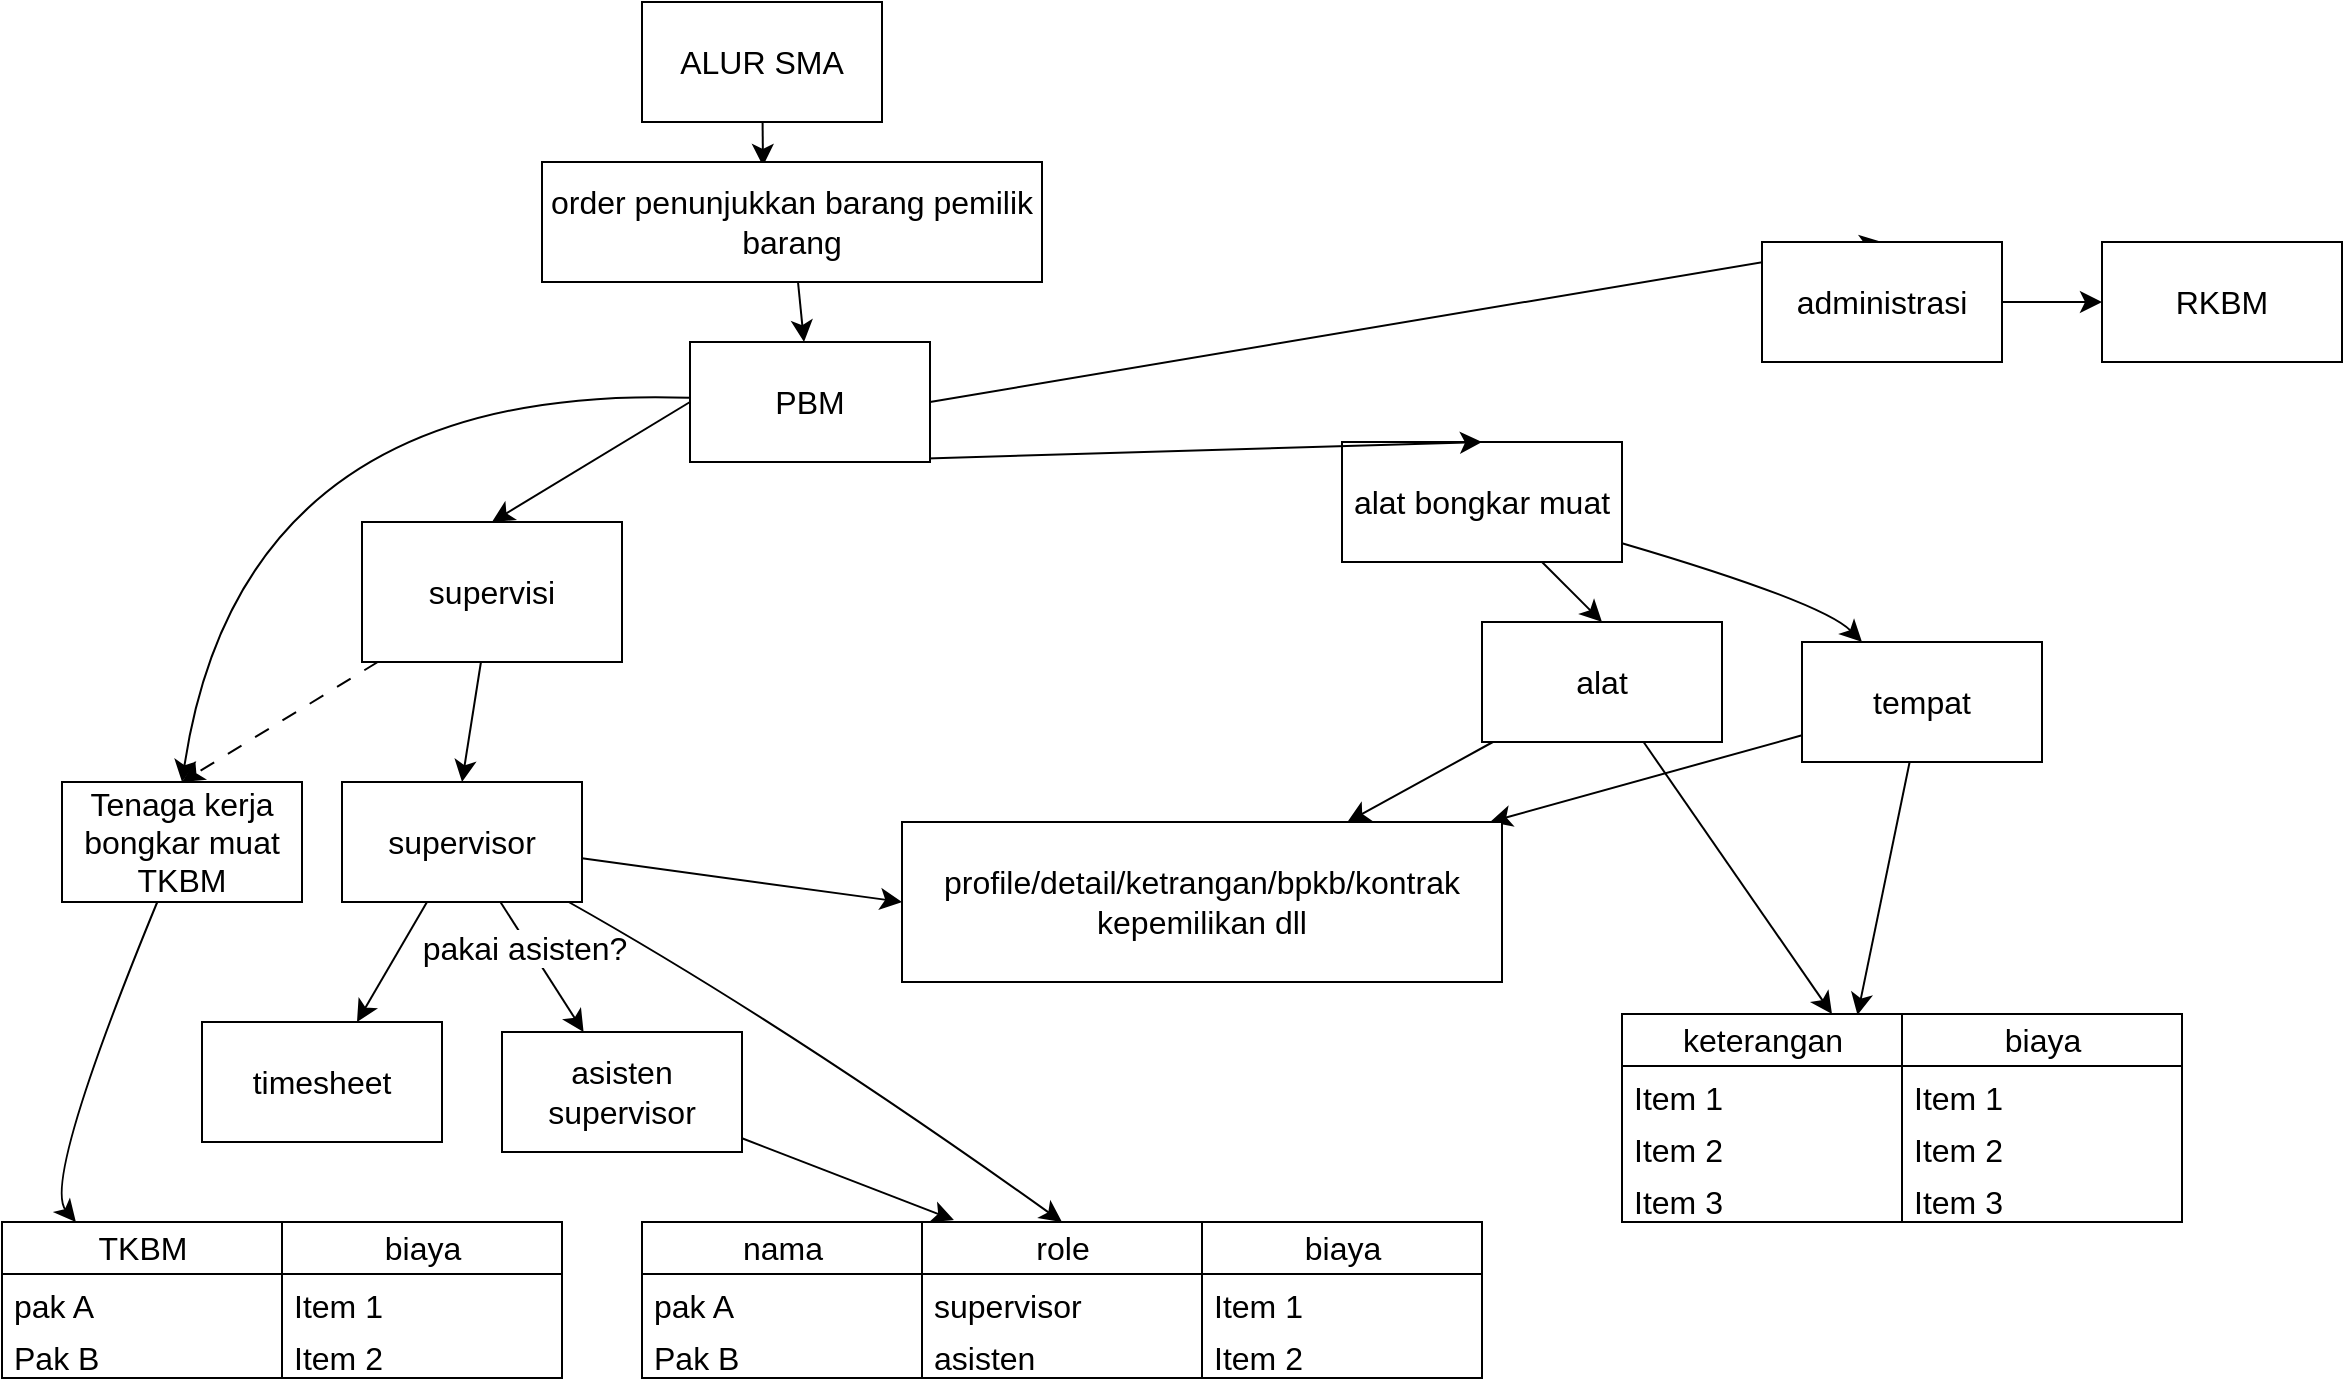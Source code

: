 <mxfile version="21.1.4" type="github">
  <diagram id="C5RBs43oDa-KdzZeNtuy" name="Page-1">
    <mxGraphModel dx="1687" dy="1007" grid="1" gridSize="10" guides="1" tooltips="1" connect="1" arrows="1" fold="1" page="1" pageScale="1" pageWidth="827" pageHeight="1169" math="0" shadow="0">
      <root>
        <mxCell id="WIyWlLk6GJQsqaUBKTNV-0" />
        <mxCell id="WIyWlLk6GJQsqaUBKTNV-1" parent="WIyWlLk6GJQsqaUBKTNV-0" />
        <mxCell id="5s6abOLHgdyf84tz-Ydi-9" style="edgeStyle=none;curved=1;rounded=0;orthogonalLoop=1;jettySize=auto;html=1;entryX=0.442;entryY=0.033;entryDx=0;entryDy=0;entryPerimeter=0;fontSize=12;startSize=8;endSize=8;" edge="1" parent="WIyWlLk6GJQsqaUBKTNV-1" source="5s6abOLHgdyf84tz-Ydi-0" target="5s6abOLHgdyf84tz-Ydi-8">
          <mxGeometry relative="1" as="geometry" />
        </mxCell>
        <mxCell id="5s6abOLHgdyf84tz-Ydi-0" value="ALUR SMA" style="rounded=0;whiteSpace=wrap;html=1;fontSize=16;" vertex="1" parent="WIyWlLk6GJQsqaUBKTNV-1">
          <mxGeometry x="330" y="70" width="120" height="60" as="geometry" />
        </mxCell>
        <mxCell id="5s6abOLHgdyf84tz-Ydi-21" style="edgeStyle=none;curved=1;rounded=0;orthogonalLoop=1;jettySize=auto;html=1;entryX=0.5;entryY=0;entryDx=0;entryDy=0;fontSize=12;startSize=8;endSize=8;" edge="1" parent="WIyWlLk6GJQsqaUBKTNV-1" source="5s6abOLHgdyf84tz-Ydi-1" target="5s6abOLHgdyf84tz-Ydi-4">
          <mxGeometry relative="1" as="geometry" />
        </mxCell>
        <mxCell id="5s6abOLHgdyf84tz-Ydi-68" style="edgeStyle=none;curved=1;rounded=0;orthogonalLoop=1;jettySize=auto;html=1;entryX=0.5;entryY=0;entryDx=0;entryDy=0;fontSize=12;startSize=8;endSize=8;dashed=1;dashPattern=8 8;" edge="1" parent="WIyWlLk6GJQsqaUBKTNV-1" source="5s6abOLHgdyf84tz-Ydi-1" target="5s6abOLHgdyf84tz-Ydi-19">
          <mxGeometry relative="1" as="geometry" />
        </mxCell>
        <mxCell id="5s6abOLHgdyf84tz-Ydi-1" value="supervisi" style="rounded=0;whiteSpace=wrap;html=1;fontSize=16;" vertex="1" parent="WIyWlLk6GJQsqaUBKTNV-1">
          <mxGeometry x="190" y="330" width="130" height="70" as="geometry" />
        </mxCell>
        <mxCell id="5s6abOLHgdyf84tz-Ydi-24" style="edgeStyle=none;curved=1;rounded=0;orthogonalLoop=1;jettySize=auto;html=1;fontSize=12;startSize=8;endSize=8;" edge="1" parent="WIyWlLk6GJQsqaUBKTNV-1" source="5s6abOLHgdyf84tz-Ydi-4" target="5s6abOLHgdyf84tz-Ydi-23">
          <mxGeometry relative="1" as="geometry" />
        </mxCell>
        <mxCell id="5s6abOLHgdyf84tz-Ydi-26" style="edgeStyle=none;curved=1;rounded=0;orthogonalLoop=1;jettySize=auto;html=1;fontSize=12;startSize=8;endSize=8;" edge="1" parent="WIyWlLk6GJQsqaUBKTNV-1" source="5s6abOLHgdyf84tz-Ydi-4" target="5s6abOLHgdyf84tz-Ydi-25">
          <mxGeometry relative="1" as="geometry" />
        </mxCell>
        <mxCell id="5s6abOLHgdyf84tz-Ydi-27" value="pakai asisten?" style="edgeLabel;html=1;align=center;verticalAlign=middle;resizable=0;points=[];fontSize=16;" vertex="1" connectable="0" parent="5s6abOLHgdyf84tz-Ydi-26">
          <mxGeometry x="-0.341" y="-3" relative="1" as="geometry">
            <mxPoint as="offset" />
          </mxGeometry>
        </mxCell>
        <mxCell id="5s6abOLHgdyf84tz-Ydi-51" style="edgeStyle=none;curved=1;rounded=0;orthogonalLoop=1;jettySize=auto;html=1;entryX=0.5;entryY=0;entryDx=0;entryDy=0;fontSize=12;startSize=8;endSize=8;" edge="1" parent="WIyWlLk6GJQsqaUBKTNV-1" source="5s6abOLHgdyf84tz-Ydi-4" target="5s6abOLHgdyf84tz-Ydi-48">
          <mxGeometry relative="1" as="geometry">
            <Array as="points">
              <mxPoint x="400" y="580" />
            </Array>
          </mxGeometry>
        </mxCell>
        <mxCell id="5s6abOLHgdyf84tz-Ydi-71" style="edgeStyle=none;curved=1;rounded=0;orthogonalLoop=1;jettySize=auto;html=1;entryX=0;entryY=0.5;entryDx=0;entryDy=0;fontSize=12;startSize=8;endSize=8;" edge="1" parent="WIyWlLk6GJQsqaUBKTNV-1" source="5s6abOLHgdyf84tz-Ydi-4" target="5s6abOLHgdyf84tz-Ydi-70">
          <mxGeometry relative="1" as="geometry" />
        </mxCell>
        <mxCell id="5s6abOLHgdyf84tz-Ydi-4" value="supervisor" style="rounded=0;whiteSpace=wrap;html=1;fontSize=16;" vertex="1" parent="WIyWlLk6GJQsqaUBKTNV-1">
          <mxGeometry x="180" y="460" width="120" height="60" as="geometry" />
        </mxCell>
        <mxCell id="5s6abOLHgdyf84tz-Ydi-16" style="edgeStyle=none;curved=1;rounded=0;orthogonalLoop=1;jettySize=auto;html=1;entryX=0.5;entryY=0;entryDx=0;entryDy=0;fontSize=12;startSize=8;endSize=8;" edge="1" parent="WIyWlLk6GJQsqaUBKTNV-1" source="5s6abOLHgdyf84tz-Ydi-7" target="5s6abOLHgdyf84tz-Ydi-15">
          <mxGeometry relative="1" as="geometry" />
        </mxCell>
        <mxCell id="5s6abOLHgdyf84tz-Ydi-18" style="edgeStyle=none;curved=1;rounded=0;orthogonalLoop=1;jettySize=auto;html=1;fontSize=12;startSize=8;endSize=8;" edge="1" parent="WIyWlLk6GJQsqaUBKTNV-1" source="5s6abOLHgdyf84tz-Ydi-7" target="5s6abOLHgdyf84tz-Ydi-17">
          <mxGeometry relative="1" as="geometry">
            <Array as="points">
              <mxPoint x="920" y="370" />
            </Array>
          </mxGeometry>
        </mxCell>
        <mxCell id="5s6abOLHgdyf84tz-Ydi-7" value="alat bongkar muat" style="rounded=0;whiteSpace=wrap;html=1;fontSize=16;" vertex="1" parent="WIyWlLk6GJQsqaUBKTNV-1">
          <mxGeometry x="680" y="290" width="140" height="60" as="geometry" />
        </mxCell>
        <mxCell id="5s6abOLHgdyf84tz-Ydi-10" style="edgeStyle=none;curved=1;rounded=0;orthogonalLoop=1;jettySize=auto;html=1;entryX=0.5;entryY=0;entryDx=0;entryDy=0;fontSize=12;startSize=8;endSize=8;exitX=0;exitY=0.5;exitDx=0;exitDy=0;" edge="1" parent="WIyWlLk6GJQsqaUBKTNV-1" source="5s6abOLHgdyf84tz-Ydi-64" target="5s6abOLHgdyf84tz-Ydi-1">
          <mxGeometry relative="1" as="geometry" />
        </mxCell>
        <mxCell id="5s6abOLHgdyf84tz-Ydi-12" style="edgeStyle=none;curved=1;rounded=0;orthogonalLoop=1;jettySize=auto;html=1;entryX=0.5;entryY=0;entryDx=0;entryDy=0;fontSize=12;startSize=8;endSize=8;exitX=0.5;exitY=1;exitDx=0;exitDy=0;" edge="1" parent="WIyWlLk6GJQsqaUBKTNV-1" source="5s6abOLHgdyf84tz-Ydi-64" target="5s6abOLHgdyf84tz-Ydi-7">
          <mxGeometry relative="1" as="geometry" />
        </mxCell>
        <mxCell id="5s6abOLHgdyf84tz-Ydi-14" style="edgeStyle=none;curved=1;rounded=0;orthogonalLoop=1;jettySize=auto;html=1;entryX=0.5;entryY=0;entryDx=0;entryDy=0;fontSize=12;startSize=8;endSize=8;exitX=1;exitY=0.5;exitDx=0;exitDy=0;" edge="1" parent="WIyWlLk6GJQsqaUBKTNV-1" source="5s6abOLHgdyf84tz-Ydi-64" target="5s6abOLHgdyf84tz-Ydi-13">
          <mxGeometry relative="1" as="geometry" />
        </mxCell>
        <mxCell id="5s6abOLHgdyf84tz-Ydi-65" style="edgeStyle=none;curved=1;rounded=0;orthogonalLoop=1;jettySize=auto;html=1;fontSize=12;startSize=8;endSize=8;" edge="1" parent="WIyWlLk6GJQsqaUBKTNV-1" source="5s6abOLHgdyf84tz-Ydi-8" target="5s6abOLHgdyf84tz-Ydi-64">
          <mxGeometry relative="1" as="geometry" />
        </mxCell>
        <mxCell id="5s6abOLHgdyf84tz-Ydi-8" value="order penunjukkan barang pemilik barang" style="rounded=0;whiteSpace=wrap;html=1;fontSize=16;" vertex="1" parent="WIyWlLk6GJQsqaUBKTNV-1">
          <mxGeometry x="280" y="150" width="250" height="60" as="geometry" />
        </mxCell>
        <mxCell id="5s6abOLHgdyf84tz-Ydi-75" style="edgeStyle=none;curved=1;rounded=0;orthogonalLoop=1;jettySize=auto;html=1;fontSize=12;startSize=8;endSize=8;" edge="1" parent="WIyWlLk6GJQsqaUBKTNV-1" source="5s6abOLHgdyf84tz-Ydi-13" target="5s6abOLHgdyf84tz-Ydi-74">
          <mxGeometry relative="1" as="geometry" />
        </mxCell>
        <mxCell id="5s6abOLHgdyf84tz-Ydi-13" value="administrasi" style="rounded=0;whiteSpace=wrap;html=1;fontSize=16;" vertex="1" parent="WIyWlLk6GJQsqaUBKTNV-1">
          <mxGeometry x="890" y="190" width="120" height="60" as="geometry" />
        </mxCell>
        <mxCell id="5s6abOLHgdyf84tz-Ydi-72" style="edgeStyle=none;curved=1;rounded=0;orthogonalLoop=1;jettySize=auto;html=1;fontSize=12;startSize=8;endSize=8;" edge="1" parent="WIyWlLk6GJQsqaUBKTNV-1" source="5s6abOLHgdyf84tz-Ydi-15" target="5s6abOLHgdyf84tz-Ydi-70">
          <mxGeometry relative="1" as="geometry" />
        </mxCell>
        <mxCell id="5s6abOLHgdyf84tz-Ydi-86" style="edgeStyle=none;curved=1;rounded=0;orthogonalLoop=1;jettySize=auto;html=1;entryX=0.75;entryY=0;entryDx=0;entryDy=0;fontSize=12;startSize=8;endSize=8;" edge="1" parent="WIyWlLk6GJQsqaUBKTNV-1" source="5s6abOLHgdyf84tz-Ydi-15" target="5s6abOLHgdyf84tz-Ydi-76">
          <mxGeometry relative="1" as="geometry" />
        </mxCell>
        <mxCell id="5s6abOLHgdyf84tz-Ydi-15" value="alat" style="rounded=0;whiteSpace=wrap;html=1;fontSize=16;" vertex="1" parent="WIyWlLk6GJQsqaUBKTNV-1">
          <mxGeometry x="750" y="380" width="120" height="60" as="geometry" />
        </mxCell>
        <mxCell id="5s6abOLHgdyf84tz-Ydi-73" style="edgeStyle=none;curved=1;rounded=0;orthogonalLoop=1;jettySize=auto;html=1;fontSize=12;startSize=8;endSize=8;" edge="1" parent="WIyWlLk6GJQsqaUBKTNV-1" source="5s6abOLHgdyf84tz-Ydi-17" target="5s6abOLHgdyf84tz-Ydi-70">
          <mxGeometry relative="1" as="geometry" />
        </mxCell>
        <mxCell id="5s6abOLHgdyf84tz-Ydi-87" style="edgeStyle=none;curved=1;rounded=0;orthogonalLoop=1;jettySize=auto;html=1;entryX=0.841;entryY=0.005;entryDx=0;entryDy=0;entryPerimeter=0;fontSize=12;startSize=8;endSize=8;" edge="1" parent="WIyWlLk6GJQsqaUBKTNV-1" source="5s6abOLHgdyf84tz-Ydi-17" target="5s6abOLHgdyf84tz-Ydi-76">
          <mxGeometry relative="1" as="geometry" />
        </mxCell>
        <mxCell id="5s6abOLHgdyf84tz-Ydi-17" value="tempat" style="rounded=0;whiteSpace=wrap;html=1;fontSize=16;" vertex="1" parent="WIyWlLk6GJQsqaUBKTNV-1">
          <mxGeometry x="910" y="390" width="120" height="60" as="geometry" />
        </mxCell>
        <mxCell id="5s6abOLHgdyf84tz-Ydi-61" style="edgeStyle=none;curved=1;rounded=0;orthogonalLoop=1;jettySize=auto;html=1;fontSize=12;startSize=8;endSize=8;" edge="1" parent="WIyWlLk6GJQsqaUBKTNV-1" source="5s6abOLHgdyf84tz-Ydi-19" target="5s6abOLHgdyf84tz-Ydi-52">
          <mxGeometry relative="1" as="geometry">
            <Array as="points">
              <mxPoint x="30" y="660" />
            </Array>
          </mxGeometry>
        </mxCell>
        <mxCell id="5s6abOLHgdyf84tz-Ydi-19" value="Tenaga kerja bongkar muat TKBM" style="rounded=0;whiteSpace=wrap;html=1;fontSize=16;" vertex="1" parent="WIyWlLk6GJQsqaUBKTNV-1">
          <mxGeometry x="40" y="460" width="120" height="60" as="geometry" />
        </mxCell>
        <mxCell id="5s6abOLHgdyf84tz-Ydi-23" value="timesheet" style="rounded=0;whiteSpace=wrap;html=1;fontSize=16;" vertex="1" parent="WIyWlLk6GJQsqaUBKTNV-1">
          <mxGeometry x="110" y="580" width="120" height="60" as="geometry" />
        </mxCell>
        <mxCell id="5s6abOLHgdyf84tz-Ydi-69" style="edgeStyle=none;curved=1;rounded=0;orthogonalLoop=1;jettySize=auto;html=1;entryX=0.114;entryY=-0.013;entryDx=0;entryDy=0;entryPerimeter=0;fontSize=12;startSize=8;endSize=8;" edge="1" parent="WIyWlLk6GJQsqaUBKTNV-1" source="5s6abOLHgdyf84tz-Ydi-25" target="5s6abOLHgdyf84tz-Ydi-48">
          <mxGeometry relative="1" as="geometry" />
        </mxCell>
        <mxCell id="5s6abOLHgdyf84tz-Ydi-25" value="asisten supervisor" style="rounded=0;whiteSpace=wrap;html=1;fontSize=16;" vertex="1" parent="WIyWlLk6GJQsqaUBKTNV-1">
          <mxGeometry x="260" y="585" width="120" height="60" as="geometry" />
        </mxCell>
        <mxCell id="5s6abOLHgdyf84tz-Ydi-62" value="" style="group" vertex="1" connectable="0" parent="WIyWlLk6GJQsqaUBKTNV-1">
          <mxGeometry x="10" y="680" width="280" height="78" as="geometry" />
        </mxCell>
        <mxCell id="5s6abOLHgdyf84tz-Ydi-52" value="TKBM" style="swimlane;fontStyle=0;childLayout=stackLayout;horizontal=1;startSize=26;fillColor=none;horizontalStack=0;resizeParent=1;resizeParentMax=0;resizeLast=0;collapsible=1;marginBottom=0;html=1;fontSize=16;" vertex="1" parent="5s6abOLHgdyf84tz-Ydi-62">
          <mxGeometry width="140" height="78" as="geometry" />
        </mxCell>
        <mxCell id="5s6abOLHgdyf84tz-Ydi-53" value="pak A" style="text;strokeColor=none;fillColor=none;align=left;verticalAlign=top;spacingLeft=4;spacingRight=4;overflow=hidden;rotatable=0;points=[[0,0.5],[1,0.5]];portConstraint=eastwest;whiteSpace=wrap;html=1;fontSize=16;" vertex="1" parent="5s6abOLHgdyf84tz-Ydi-52">
          <mxGeometry y="26" width="140" height="26" as="geometry" />
        </mxCell>
        <mxCell id="5s6abOLHgdyf84tz-Ydi-54" value="Pak B" style="text;strokeColor=none;fillColor=none;align=left;verticalAlign=top;spacingLeft=4;spacingRight=4;overflow=hidden;rotatable=0;points=[[0,0.5],[1,0.5]];portConstraint=eastwest;whiteSpace=wrap;html=1;fontSize=16;" vertex="1" parent="5s6abOLHgdyf84tz-Ydi-52">
          <mxGeometry y="52" width="140" height="26" as="geometry" />
        </mxCell>
        <mxCell id="5s6abOLHgdyf84tz-Ydi-55" value="biaya" style="swimlane;fontStyle=0;childLayout=stackLayout;horizontal=1;startSize=26;fillColor=none;horizontalStack=0;resizeParent=1;resizeParentMax=0;resizeLast=0;collapsible=1;marginBottom=0;html=1;fontSize=16;" vertex="1" parent="5s6abOLHgdyf84tz-Ydi-62">
          <mxGeometry x="140" width="140" height="78" as="geometry" />
        </mxCell>
        <mxCell id="5s6abOLHgdyf84tz-Ydi-56" value="Item 1" style="text;strokeColor=none;fillColor=none;align=left;verticalAlign=top;spacingLeft=4;spacingRight=4;overflow=hidden;rotatable=0;points=[[0,0.5],[1,0.5]];portConstraint=eastwest;whiteSpace=wrap;html=1;fontSize=16;" vertex="1" parent="5s6abOLHgdyf84tz-Ydi-55">
          <mxGeometry y="26" width="140" height="26" as="geometry" />
        </mxCell>
        <mxCell id="5s6abOLHgdyf84tz-Ydi-57" value="Item 2" style="text;strokeColor=none;fillColor=none;align=left;verticalAlign=top;spacingLeft=4;spacingRight=4;overflow=hidden;rotatable=0;points=[[0,0.5],[1,0.5]];portConstraint=eastwest;whiteSpace=wrap;html=1;fontSize=16;" vertex="1" parent="5s6abOLHgdyf84tz-Ydi-55">
          <mxGeometry y="52" width="140" height="26" as="geometry" />
        </mxCell>
        <mxCell id="5s6abOLHgdyf84tz-Ydi-63" value="" style="group" vertex="1" connectable="0" parent="WIyWlLk6GJQsqaUBKTNV-1">
          <mxGeometry x="330" y="680" width="420" height="78" as="geometry" />
        </mxCell>
        <mxCell id="5s6abOLHgdyf84tz-Ydi-32" value="nama" style="swimlane;fontStyle=0;childLayout=stackLayout;horizontal=1;startSize=26;fillColor=none;horizontalStack=0;resizeParent=1;resizeParentMax=0;resizeLast=0;collapsible=1;marginBottom=0;html=1;fontSize=16;" vertex="1" parent="5s6abOLHgdyf84tz-Ydi-63">
          <mxGeometry width="140" height="78" as="geometry" />
        </mxCell>
        <mxCell id="5s6abOLHgdyf84tz-Ydi-33" value="pak A" style="text;strokeColor=none;fillColor=none;align=left;verticalAlign=top;spacingLeft=4;spacingRight=4;overflow=hidden;rotatable=0;points=[[0,0.5],[1,0.5]];portConstraint=eastwest;whiteSpace=wrap;html=1;fontSize=16;" vertex="1" parent="5s6abOLHgdyf84tz-Ydi-32">
          <mxGeometry y="26" width="140" height="26" as="geometry" />
        </mxCell>
        <mxCell id="5s6abOLHgdyf84tz-Ydi-34" value="Pak B" style="text;strokeColor=none;fillColor=none;align=left;verticalAlign=top;spacingLeft=4;spacingRight=4;overflow=hidden;rotatable=0;points=[[0,0.5],[1,0.5]];portConstraint=eastwest;whiteSpace=wrap;html=1;fontSize=16;" vertex="1" parent="5s6abOLHgdyf84tz-Ydi-32">
          <mxGeometry y="52" width="140" height="26" as="geometry" />
        </mxCell>
        <mxCell id="5s6abOLHgdyf84tz-Ydi-44" value="biaya" style="swimlane;fontStyle=0;childLayout=stackLayout;horizontal=1;startSize=26;fillColor=none;horizontalStack=0;resizeParent=1;resizeParentMax=0;resizeLast=0;collapsible=1;marginBottom=0;html=1;fontSize=16;" vertex="1" parent="5s6abOLHgdyf84tz-Ydi-63">
          <mxGeometry x="280" width="140" height="78" as="geometry" />
        </mxCell>
        <mxCell id="5s6abOLHgdyf84tz-Ydi-45" value="Item 1" style="text;strokeColor=none;fillColor=none;align=left;verticalAlign=top;spacingLeft=4;spacingRight=4;overflow=hidden;rotatable=0;points=[[0,0.5],[1,0.5]];portConstraint=eastwest;whiteSpace=wrap;html=1;fontSize=16;" vertex="1" parent="5s6abOLHgdyf84tz-Ydi-44">
          <mxGeometry y="26" width="140" height="26" as="geometry" />
        </mxCell>
        <mxCell id="5s6abOLHgdyf84tz-Ydi-46" value="Item 2" style="text;strokeColor=none;fillColor=none;align=left;verticalAlign=top;spacingLeft=4;spacingRight=4;overflow=hidden;rotatable=0;points=[[0,0.5],[1,0.5]];portConstraint=eastwest;whiteSpace=wrap;html=1;fontSize=16;" vertex="1" parent="5s6abOLHgdyf84tz-Ydi-44">
          <mxGeometry y="52" width="140" height="26" as="geometry" />
        </mxCell>
        <mxCell id="5s6abOLHgdyf84tz-Ydi-48" value="role" style="swimlane;fontStyle=0;childLayout=stackLayout;horizontal=1;startSize=26;fillColor=none;horizontalStack=0;resizeParent=1;resizeParentMax=0;resizeLast=0;collapsible=1;marginBottom=0;html=1;fontSize=16;" vertex="1" parent="5s6abOLHgdyf84tz-Ydi-63">
          <mxGeometry x="140" width="140" height="78" as="geometry" />
        </mxCell>
        <mxCell id="5s6abOLHgdyf84tz-Ydi-49" value="supervisor" style="text;strokeColor=none;fillColor=none;align=left;verticalAlign=top;spacingLeft=4;spacingRight=4;overflow=hidden;rotatable=0;points=[[0,0.5],[1,0.5]];portConstraint=eastwest;whiteSpace=wrap;html=1;fontSize=16;" vertex="1" parent="5s6abOLHgdyf84tz-Ydi-48">
          <mxGeometry y="26" width="140" height="26" as="geometry" />
        </mxCell>
        <mxCell id="5s6abOLHgdyf84tz-Ydi-50" value="asisten" style="text;strokeColor=none;fillColor=none;align=left;verticalAlign=top;spacingLeft=4;spacingRight=4;overflow=hidden;rotatable=0;points=[[0,0.5],[1,0.5]];portConstraint=eastwest;whiteSpace=wrap;html=1;fontSize=16;" vertex="1" parent="5s6abOLHgdyf84tz-Ydi-48">
          <mxGeometry y="52" width="140" height="26" as="geometry" />
        </mxCell>
        <mxCell id="5s6abOLHgdyf84tz-Ydi-67" style="edgeStyle=none;curved=1;rounded=0;orthogonalLoop=1;jettySize=auto;html=1;entryX=0.5;entryY=0;entryDx=0;entryDy=0;fontSize=12;startSize=8;endSize=8;" edge="1" parent="WIyWlLk6GJQsqaUBKTNV-1" source="5s6abOLHgdyf84tz-Ydi-64" target="5s6abOLHgdyf84tz-Ydi-19">
          <mxGeometry relative="1" as="geometry">
            <Array as="points">
              <mxPoint x="130" y="260" />
            </Array>
          </mxGeometry>
        </mxCell>
        <mxCell id="5s6abOLHgdyf84tz-Ydi-64" value="PBM" style="rounded=0;whiteSpace=wrap;html=1;fontSize=16;" vertex="1" parent="WIyWlLk6GJQsqaUBKTNV-1">
          <mxGeometry x="354" y="240" width="120" height="60" as="geometry" />
        </mxCell>
        <mxCell id="5s6abOLHgdyf84tz-Ydi-70" value="profile/detail/ketrangan/bpkb/kontrak kepemilikan dll" style="rounded=0;whiteSpace=wrap;html=1;fontSize=16;" vertex="1" parent="WIyWlLk6GJQsqaUBKTNV-1">
          <mxGeometry x="460" y="480" width="300" height="80" as="geometry" />
        </mxCell>
        <mxCell id="5s6abOLHgdyf84tz-Ydi-74" value="RKBM" style="rounded=0;whiteSpace=wrap;html=1;fontSize=16;" vertex="1" parent="WIyWlLk6GJQsqaUBKTNV-1">
          <mxGeometry x="1060" y="190" width="120" height="60" as="geometry" />
        </mxCell>
        <mxCell id="5s6abOLHgdyf84tz-Ydi-85" value="" style="group" vertex="1" connectable="0" parent="WIyWlLk6GJQsqaUBKTNV-1">
          <mxGeometry x="820" y="576" width="280" height="104" as="geometry" />
        </mxCell>
        <mxCell id="5s6abOLHgdyf84tz-Ydi-76" value="keterangan" style="swimlane;fontStyle=0;childLayout=stackLayout;horizontal=1;startSize=26;fillColor=none;horizontalStack=0;resizeParent=1;resizeParentMax=0;resizeLast=0;collapsible=1;marginBottom=0;html=1;fontSize=16;" vertex="1" parent="5s6abOLHgdyf84tz-Ydi-85">
          <mxGeometry width="140" height="104" as="geometry" />
        </mxCell>
        <mxCell id="5s6abOLHgdyf84tz-Ydi-77" value="Item 1" style="text;strokeColor=none;fillColor=none;align=left;verticalAlign=top;spacingLeft=4;spacingRight=4;overflow=hidden;rotatable=0;points=[[0,0.5],[1,0.5]];portConstraint=eastwest;whiteSpace=wrap;html=1;fontSize=16;" vertex="1" parent="5s6abOLHgdyf84tz-Ydi-76">
          <mxGeometry y="26" width="140" height="26" as="geometry" />
        </mxCell>
        <mxCell id="5s6abOLHgdyf84tz-Ydi-78" value="Item 2" style="text;strokeColor=none;fillColor=none;align=left;verticalAlign=top;spacingLeft=4;spacingRight=4;overflow=hidden;rotatable=0;points=[[0,0.5],[1,0.5]];portConstraint=eastwest;whiteSpace=wrap;html=1;fontSize=16;" vertex="1" parent="5s6abOLHgdyf84tz-Ydi-76">
          <mxGeometry y="52" width="140" height="26" as="geometry" />
        </mxCell>
        <mxCell id="5s6abOLHgdyf84tz-Ydi-79" value="Item 3" style="text;strokeColor=none;fillColor=none;align=left;verticalAlign=top;spacingLeft=4;spacingRight=4;overflow=hidden;rotatable=0;points=[[0,0.5],[1,0.5]];portConstraint=eastwest;whiteSpace=wrap;html=1;fontSize=16;" vertex="1" parent="5s6abOLHgdyf84tz-Ydi-76">
          <mxGeometry y="78" width="140" height="26" as="geometry" />
        </mxCell>
        <mxCell id="5s6abOLHgdyf84tz-Ydi-81" value="biaya" style="swimlane;fontStyle=0;childLayout=stackLayout;horizontal=1;startSize=26;fillColor=none;horizontalStack=0;resizeParent=1;resizeParentMax=0;resizeLast=0;collapsible=1;marginBottom=0;html=1;fontSize=16;" vertex="1" parent="5s6abOLHgdyf84tz-Ydi-85">
          <mxGeometry x="140" width="140" height="104" as="geometry" />
        </mxCell>
        <mxCell id="5s6abOLHgdyf84tz-Ydi-82" value="Item 1" style="text;strokeColor=none;fillColor=none;align=left;verticalAlign=top;spacingLeft=4;spacingRight=4;overflow=hidden;rotatable=0;points=[[0,0.5],[1,0.5]];portConstraint=eastwest;whiteSpace=wrap;html=1;fontSize=16;" vertex="1" parent="5s6abOLHgdyf84tz-Ydi-81">
          <mxGeometry y="26" width="140" height="26" as="geometry" />
        </mxCell>
        <mxCell id="5s6abOLHgdyf84tz-Ydi-83" value="Item 2" style="text;strokeColor=none;fillColor=none;align=left;verticalAlign=top;spacingLeft=4;spacingRight=4;overflow=hidden;rotatable=0;points=[[0,0.5],[1,0.5]];portConstraint=eastwest;whiteSpace=wrap;html=1;fontSize=16;" vertex="1" parent="5s6abOLHgdyf84tz-Ydi-81">
          <mxGeometry y="52" width="140" height="26" as="geometry" />
        </mxCell>
        <mxCell id="5s6abOLHgdyf84tz-Ydi-84" value="Item 3" style="text;strokeColor=none;fillColor=none;align=left;verticalAlign=top;spacingLeft=4;spacingRight=4;overflow=hidden;rotatable=0;points=[[0,0.5],[1,0.5]];portConstraint=eastwest;whiteSpace=wrap;html=1;fontSize=16;" vertex="1" parent="5s6abOLHgdyf84tz-Ydi-81">
          <mxGeometry y="78" width="140" height="26" as="geometry" />
        </mxCell>
      </root>
    </mxGraphModel>
  </diagram>
</mxfile>
